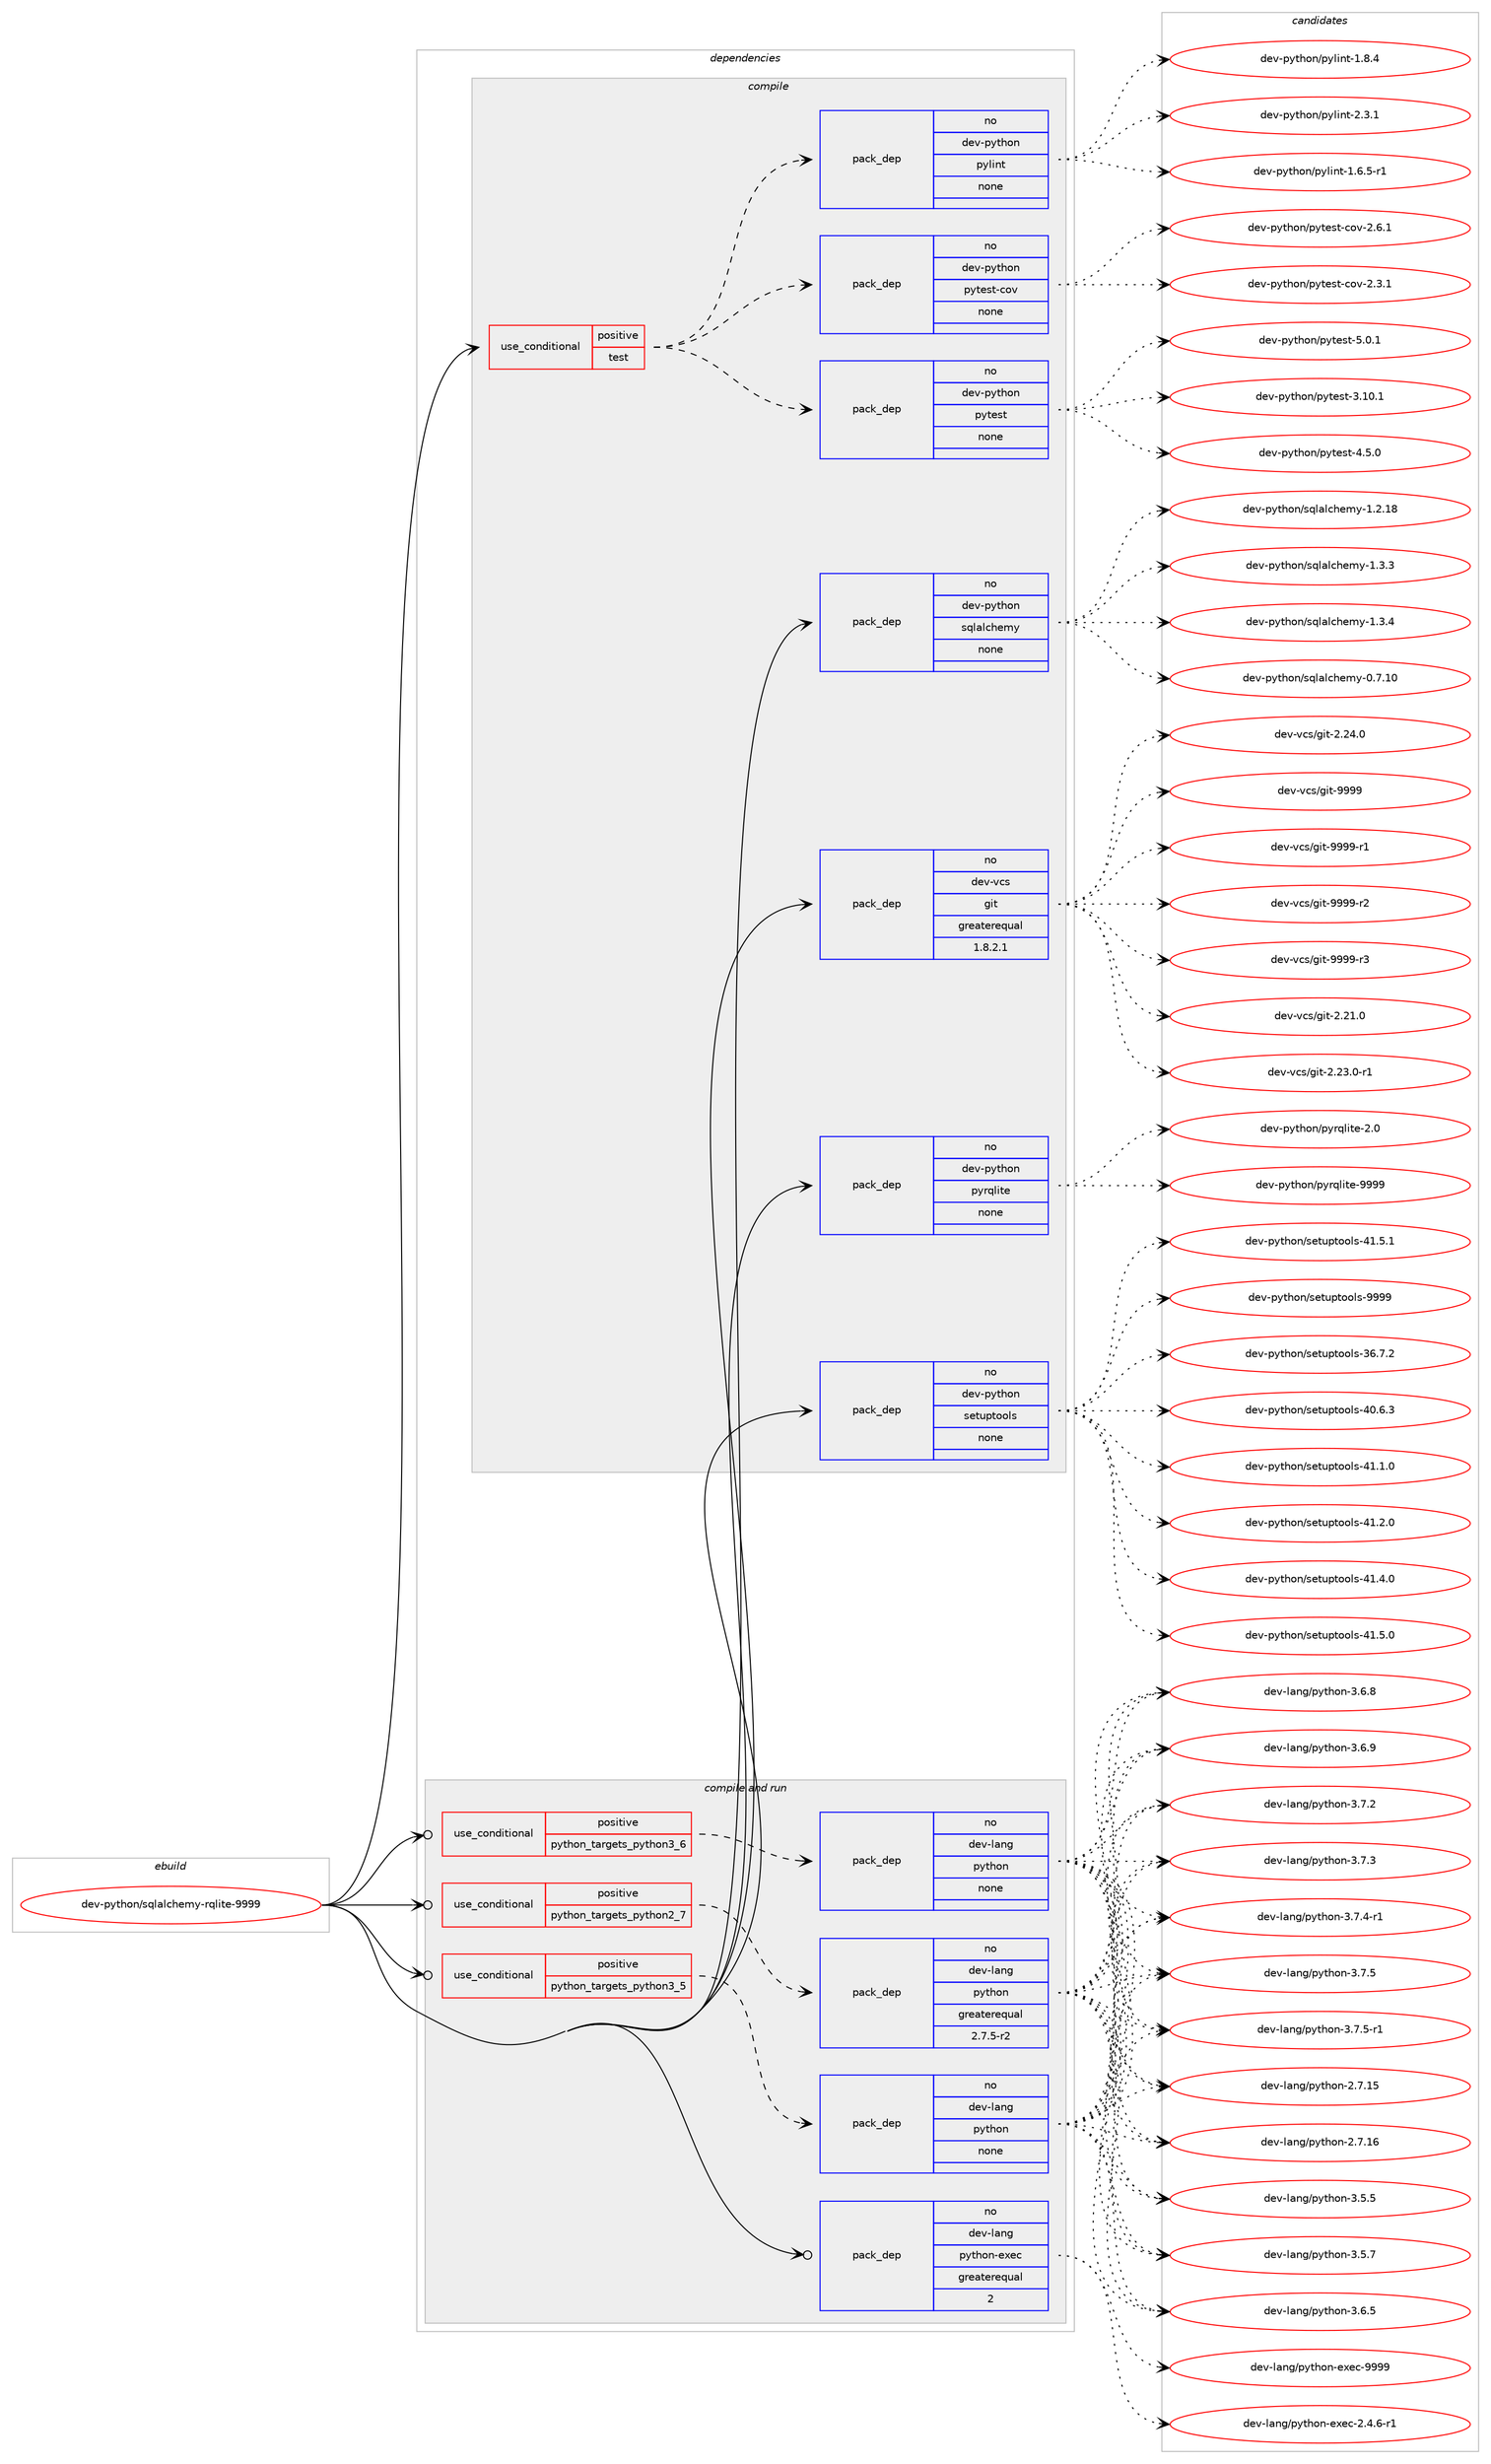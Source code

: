 digraph prolog {

# *************
# Graph options
# *************

newrank=true;
concentrate=true;
compound=true;
graph [rankdir=LR,fontname=Helvetica,fontsize=10,ranksep=1.5];#, ranksep=2.5, nodesep=0.2];
edge  [arrowhead=vee];
node  [fontname=Helvetica,fontsize=10];

# **********
# The ebuild
# **********

subgraph cluster_leftcol {
color=gray;
rank=same;
label=<<i>ebuild</i>>;
id [label="dev-python/sqlalchemy-rqlite-9999", color=red, width=4, href="../dev-python/sqlalchemy-rqlite-9999.svg"];
}

# ****************
# The dependencies
# ****************

subgraph cluster_midcol {
color=gray;
label=<<i>dependencies</i>>;
subgraph cluster_compile {
fillcolor="#eeeeee";
style=filled;
label=<<i>compile</i>>;
subgraph cond149905 {
dependency639013 [label=<<TABLE BORDER="0" CELLBORDER="1" CELLSPACING="0" CELLPADDING="4"><TR><TD ROWSPAN="3" CELLPADDING="10">use_conditional</TD></TR><TR><TD>positive</TD></TR><TR><TD>test</TD></TR></TABLE>>, shape=none, color=red];
subgraph pack477227 {
dependency639014 [label=<<TABLE BORDER="0" CELLBORDER="1" CELLSPACING="0" CELLPADDING="4" WIDTH="220"><TR><TD ROWSPAN="6" CELLPADDING="30">pack_dep</TD></TR><TR><TD WIDTH="110">no</TD></TR><TR><TD>dev-python</TD></TR><TR><TD>pytest</TD></TR><TR><TD>none</TD></TR><TR><TD></TD></TR></TABLE>>, shape=none, color=blue];
}
dependency639013:e -> dependency639014:w [weight=20,style="dashed",arrowhead="vee"];
subgraph pack477228 {
dependency639015 [label=<<TABLE BORDER="0" CELLBORDER="1" CELLSPACING="0" CELLPADDING="4" WIDTH="220"><TR><TD ROWSPAN="6" CELLPADDING="30">pack_dep</TD></TR><TR><TD WIDTH="110">no</TD></TR><TR><TD>dev-python</TD></TR><TR><TD>pytest-cov</TD></TR><TR><TD>none</TD></TR><TR><TD></TD></TR></TABLE>>, shape=none, color=blue];
}
dependency639013:e -> dependency639015:w [weight=20,style="dashed",arrowhead="vee"];
subgraph pack477229 {
dependency639016 [label=<<TABLE BORDER="0" CELLBORDER="1" CELLSPACING="0" CELLPADDING="4" WIDTH="220"><TR><TD ROWSPAN="6" CELLPADDING="30">pack_dep</TD></TR><TR><TD WIDTH="110">no</TD></TR><TR><TD>dev-python</TD></TR><TR><TD>pylint</TD></TR><TR><TD>none</TD></TR><TR><TD></TD></TR></TABLE>>, shape=none, color=blue];
}
dependency639013:e -> dependency639016:w [weight=20,style="dashed",arrowhead="vee"];
}
id:e -> dependency639013:w [weight=20,style="solid",arrowhead="vee"];
subgraph pack477230 {
dependency639017 [label=<<TABLE BORDER="0" CELLBORDER="1" CELLSPACING="0" CELLPADDING="4" WIDTH="220"><TR><TD ROWSPAN="6" CELLPADDING="30">pack_dep</TD></TR><TR><TD WIDTH="110">no</TD></TR><TR><TD>dev-python</TD></TR><TR><TD>pyrqlite</TD></TR><TR><TD>none</TD></TR><TR><TD></TD></TR></TABLE>>, shape=none, color=blue];
}
id:e -> dependency639017:w [weight=20,style="solid",arrowhead="vee"];
subgraph pack477231 {
dependency639018 [label=<<TABLE BORDER="0" CELLBORDER="1" CELLSPACING="0" CELLPADDING="4" WIDTH="220"><TR><TD ROWSPAN="6" CELLPADDING="30">pack_dep</TD></TR><TR><TD WIDTH="110">no</TD></TR><TR><TD>dev-python</TD></TR><TR><TD>setuptools</TD></TR><TR><TD>none</TD></TR><TR><TD></TD></TR></TABLE>>, shape=none, color=blue];
}
id:e -> dependency639018:w [weight=20,style="solid",arrowhead="vee"];
subgraph pack477232 {
dependency639019 [label=<<TABLE BORDER="0" CELLBORDER="1" CELLSPACING="0" CELLPADDING="4" WIDTH="220"><TR><TD ROWSPAN="6" CELLPADDING="30">pack_dep</TD></TR><TR><TD WIDTH="110">no</TD></TR><TR><TD>dev-python</TD></TR><TR><TD>sqlalchemy</TD></TR><TR><TD>none</TD></TR><TR><TD></TD></TR></TABLE>>, shape=none, color=blue];
}
id:e -> dependency639019:w [weight=20,style="solid",arrowhead="vee"];
subgraph pack477233 {
dependency639020 [label=<<TABLE BORDER="0" CELLBORDER="1" CELLSPACING="0" CELLPADDING="4" WIDTH="220"><TR><TD ROWSPAN="6" CELLPADDING="30">pack_dep</TD></TR><TR><TD WIDTH="110">no</TD></TR><TR><TD>dev-vcs</TD></TR><TR><TD>git</TD></TR><TR><TD>greaterequal</TD></TR><TR><TD>1.8.2.1</TD></TR></TABLE>>, shape=none, color=blue];
}
id:e -> dependency639020:w [weight=20,style="solid",arrowhead="vee"];
}
subgraph cluster_compileandrun {
fillcolor="#eeeeee";
style=filled;
label=<<i>compile and run</i>>;
subgraph cond149906 {
dependency639021 [label=<<TABLE BORDER="0" CELLBORDER="1" CELLSPACING="0" CELLPADDING="4"><TR><TD ROWSPAN="3" CELLPADDING="10">use_conditional</TD></TR><TR><TD>positive</TD></TR><TR><TD>python_targets_python2_7</TD></TR></TABLE>>, shape=none, color=red];
subgraph pack477234 {
dependency639022 [label=<<TABLE BORDER="0" CELLBORDER="1" CELLSPACING="0" CELLPADDING="4" WIDTH="220"><TR><TD ROWSPAN="6" CELLPADDING="30">pack_dep</TD></TR><TR><TD WIDTH="110">no</TD></TR><TR><TD>dev-lang</TD></TR><TR><TD>python</TD></TR><TR><TD>greaterequal</TD></TR><TR><TD>2.7.5-r2</TD></TR></TABLE>>, shape=none, color=blue];
}
dependency639021:e -> dependency639022:w [weight=20,style="dashed",arrowhead="vee"];
}
id:e -> dependency639021:w [weight=20,style="solid",arrowhead="odotvee"];
subgraph cond149907 {
dependency639023 [label=<<TABLE BORDER="0" CELLBORDER="1" CELLSPACING="0" CELLPADDING="4"><TR><TD ROWSPAN="3" CELLPADDING="10">use_conditional</TD></TR><TR><TD>positive</TD></TR><TR><TD>python_targets_python3_5</TD></TR></TABLE>>, shape=none, color=red];
subgraph pack477235 {
dependency639024 [label=<<TABLE BORDER="0" CELLBORDER="1" CELLSPACING="0" CELLPADDING="4" WIDTH="220"><TR><TD ROWSPAN="6" CELLPADDING="30">pack_dep</TD></TR><TR><TD WIDTH="110">no</TD></TR><TR><TD>dev-lang</TD></TR><TR><TD>python</TD></TR><TR><TD>none</TD></TR><TR><TD></TD></TR></TABLE>>, shape=none, color=blue];
}
dependency639023:e -> dependency639024:w [weight=20,style="dashed",arrowhead="vee"];
}
id:e -> dependency639023:w [weight=20,style="solid",arrowhead="odotvee"];
subgraph cond149908 {
dependency639025 [label=<<TABLE BORDER="0" CELLBORDER="1" CELLSPACING="0" CELLPADDING="4"><TR><TD ROWSPAN="3" CELLPADDING="10">use_conditional</TD></TR><TR><TD>positive</TD></TR><TR><TD>python_targets_python3_6</TD></TR></TABLE>>, shape=none, color=red];
subgraph pack477236 {
dependency639026 [label=<<TABLE BORDER="0" CELLBORDER="1" CELLSPACING="0" CELLPADDING="4" WIDTH="220"><TR><TD ROWSPAN="6" CELLPADDING="30">pack_dep</TD></TR><TR><TD WIDTH="110">no</TD></TR><TR><TD>dev-lang</TD></TR><TR><TD>python</TD></TR><TR><TD>none</TD></TR><TR><TD></TD></TR></TABLE>>, shape=none, color=blue];
}
dependency639025:e -> dependency639026:w [weight=20,style="dashed",arrowhead="vee"];
}
id:e -> dependency639025:w [weight=20,style="solid",arrowhead="odotvee"];
subgraph pack477237 {
dependency639027 [label=<<TABLE BORDER="0" CELLBORDER="1" CELLSPACING="0" CELLPADDING="4" WIDTH="220"><TR><TD ROWSPAN="6" CELLPADDING="30">pack_dep</TD></TR><TR><TD WIDTH="110">no</TD></TR><TR><TD>dev-lang</TD></TR><TR><TD>python-exec</TD></TR><TR><TD>greaterequal</TD></TR><TR><TD>2</TD></TR></TABLE>>, shape=none, color=blue];
}
id:e -> dependency639027:w [weight=20,style="solid",arrowhead="odotvee"];
}
subgraph cluster_run {
fillcolor="#eeeeee";
style=filled;
label=<<i>run</i>>;
}
}

# **************
# The candidates
# **************

subgraph cluster_choices {
rank=same;
color=gray;
label=<<i>candidates</i>>;

subgraph choice477227 {
color=black;
nodesep=1;
choice100101118451121211161041111104711212111610111511645514649484649 [label="dev-python/pytest-3.10.1", color=red, width=4,href="../dev-python/pytest-3.10.1.svg"];
choice1001011184511212111610411111047112121116101115116455246534648 [label="dev-python/pytest-4.5.0", color=red, width=4,href="../dev-python/pytest-4.5.0.svg"];
choice1001011184511212111610411111047112121116101115116455346484649 [label="dev-python/pytest-5.0.1", color=red, width=4,href="../dev-python/pytest-5.0.1.svg"];
dependency639014:e -> choice100101118451121211161041111104711212111610111511645514649484649:w [style=dotted,weight="100"];
dependency639014:e -> choice1001011184511212111610411111047112121116101115116455246534648:w [style=dotted,weight="100"];
dependency639014:e -> choice1001011184511212111610411111047112121116101115116455346484649:w [style=dotted,weight="100"];
}
subgraph choice477228 {
color=black;
nodesep=1;
choice10010111845112121116104111110471121211161011151164599111118455046514649 [label="dev-python/pytest-cov-2.3.1", color=red, width=4,href="../dev-python/pytest-cov-2.3.1.svg"];
choice10010111845112121116104111110471121211161011151164599111118455046544649 [label="dev-python/pytest-cov-2.6.1", color=red, width=4,href="../dev-python/pytest-cov-2.6.1.svg"];
dependency639015:e -> choice10010111845112121116104111110471121211161011151164599111118455046514649:w [style=dotted,weight="100"];
dependency639015:e -> choice10010111845112121116104111110471121211161011151164599111118455046544649:w [style=dotted,weight="100"];
}
subgraph choice477229 {
color=black;
nodesep=1;
choice10010111845112121116104111110471121211081051101164549465446534511449 [label="dev-python/pylint-1.6.5-r1", color=red, width=4,href="../dev-python/pylint-1.6.5-r1.svg"];
choice1001011184511212111610411111047112121108105110116454946564652 [label="dev-python/pylint-1.8.4", color=red, width=4,href="../dev-python/pylint-1.8.4.svg"];
choice1001011184511212111610411111047112121108105110116455046514649 [label="dev-python/pylint-2.3.1", color=red, width=4,href="../dev-python/pylint-2.3.1.svg"];
dependency639016:e -> choice10010111845112121116104111110471121211081051101164549465446534511449:w [style=dotted,weight="100"];
dependency639016:e -> choice1001011184511212111610411111047112121108105110116454946564652:w [style=dotted,weight="100"];
dependency639016:e -> choice1001011184511212111610411111047112121108105110116455046514649:w [style=dotted,weight="100"];
}
subgraph choice477230 {
color=black;
nodesep=1;
choice100101118451121211161041111104711212111411310810511610145504648 [label="dev-python/pyrqlite-2.0", color=red, width=4,href="../dev-python/pyrqlite-2.0.svg"];
choice10010111845112121116104111110471121211141131081051161014557575757 [label="dev-python/pyrqlite-9999", color=red, width=4,href="../dev-python/pyrqlite-9999.svg"];
dependency639017:e -> choice100101118451121211161041111104711212111411310810511610145504648:w [style=dotted,weight="100"];
dependency639017:e -> choice10010111845112121116104111110471121211141131081051161014557575757:w [style=dotted,weight="100"];
}
subgraph choice477231 {
color=black;
nodesep=1;
choice100101118451121211161041111104711510111611711211611111110811545515446554650 [label="dev-python/setuptools-36.7.2", color=red, width=4,href="../dev-python/setuptools-36.7.2.svg"];
choice100101118451121211161041111104711510111611711211611111110811545524846544651 [label="dev-python/setuptools-40.6.3", color=red, width=4,href="../dev-python/setuptools-40.6.3.svg"];
choice100101118451121211161041111104711510111611711211611111110811545524946494648 [label="dev-python/setuptools-41.1.0", color=red, width=4,href="../dev-python/setuptools-41.1.0.svg"];
choice100101118451121211161041111104711510111611711211611111110811545524946504648 [label="dev-python/setuptools-41.2.0", color=red, width=4,href="../dev-python/setuptools-41.2.0.svg"];
choice100101118451121211161041111104711510111611711211611111110811545524946524648 [label="dev-python/setuptools-41.4.0", color=red, width=4,href="../dev-python/setuptools-41.4.0.svg"];
choice100101118451121211161041111104711510111611711211611111110811545524946534648 [label="dev-python/setuptools-41.5.0", color=red, width=4,href="../dev-python/setuptools-41.5.0.svg"];
choice100101118451121211161041111104711510111611711211611111110811545524946534649 [label="dev-python/setuptools-41.5.1", color=red, width=4,href="../dev-python/setuptools-41.5.1.svg"];
choice10010111845112121116104111110471151011161171121161111111081154557575757 [label="dev-python/setuptools-9999", color=red, width=4,href="../dev-python/setuptools-9999.svg"];
dependency639018:e -> choice100101118451121211161041111104711510111611711211611111110811545515446554650:w [style=dotted,weight="100"];
dependency639018:e -> choice100101118451121211161041111104711510111611711211611111110811545524846544651:w [style=dotted,weight="100"];
dependency639018:e -> choice100101118451121211161041111104711510111611711211611111110811545524946494648:w [style=dotted,weight="100"];
dependency639018:e -> choice100101118451121211161041111104711510111611711211611111110811545524946504648:w [style=dotted,weight="100"];
dependency639018:e -> choice100101118451121211161041111104711510111611711211611111110811545524946524648:w [style=dotted,weight="100"];
dependency639018:e -> choice100101118451121211161041111104711510111611711211611111110811545524946534648:w [style=dotted,weight="100"];
dependency639018:e -> choice100101118451121211161041111104711510111611711211611111110811545524946534649:w [style=dotted,weight="100"];
dependency639018:e -> choice10010111845112121116104111110471151011161171121161111111081154557575757:w [style=dotted,weight="100"];
}
subgraph choice477232 {
color=black;
nodesep=1;
choice1001011184511212111610411111047115113108971089910410110912145484655464948 [label="dev-python/sqlalchemy-0.7.10", color=red, width=4,href="../dev-python/sqlalchemy-0.7.10.svg"];
choice1001011184511212111610411111047115113108971089910410110912145494650464956 [label="dev-python/sqlalchemy-1.2.18", color=red, width=4,href="../dev-python/sqlalchemy-1.2.18.svg"];
choice10010111845112121116104111110471151131089710899104101109121454946514651 [label="dev-python/sqlalchemy-1.3.3", color=red, width=4,href="../dev-python/sqlalchemy-1.3.3.svg"];
choice10010111845112121116104111110471151131089710899104101109121454946514652 [label="dev-python/sqlalchemy-1.3.4", color=red, width=4,href="../dev-python/sqlalchemy-1.3.4.svg"];
dependency639019:e -> choice1001011184511212111610411111047115113108971089910410110912145484655464948:w [style=dotted,weight="100"];
dependency639019:e -> choice1001011184511212111610411111047115113108971089910410110912145494650464956:w [style=dotted,weight="100"];
dependency639019:e -> choice10010111845112121116104111110471151131089710899104101109121454946514651:w [style=dotted,weight="100"];
dependency639019:e -> choice10010111845112121116104111110471151131089710899104101109121454946514652:w [style=dotted,weight="100"];
}
subgraph choice477233 {
color=black;
nodesep=1;
choice10010111845118991154710310511645504650494648 [label="dev-vcs/git-2.21.0", color=red, width=4,href="../dev-vcs/git-2.21.0.svg"];
choice100101118451189911547103105116455046505146484511449 [label="dev-vcs/git-2.23.0-r1", color=red, width=4,href="../dev-vcs/git-2.23.0-r1.svg"];
choice10010111845118991154710310511645504650524648 [label="dev-vcs/git-2.24.0", color=red, width=4,href="../dev-vcs/git-2.24.0.svg"];
choice1001011184511899115471031051164557575757 [label="dev-vcs/git-9999", color=red, width=4,href="../dev-vcs/git-9999.svg"];
choice10010111845118991154710310511645575757574511449 [label="dev-vcs/git-9999-r1", color=red, width=4,href="../dev-vcs/git-9999-r1.svg"];
choice10010111845118991154710310511645575757574511450 [label="dev-vcs/git-9999-r2", color=red, width=4,href="../dev-vcs/git-9999-r2.svg"];
choice10010111845118991154710310511645575757574511451 [label="dev-vcs/git-9999-r3", color=red, width=4,href="../dev-vcs/git-9999-r3.svg"];
dependency639020:e -> choice10010111845118991154710310511645504650494648:w [style=dotted,weight="100"];
dependency639020:e -> choice100101118451189911547103105116455046505146484511449:w [style=dotted,weight="100"];
dependency639020:e -> choice10010111845118991154710310511645504650524648:w [style=dotted,weight="100"];
dependency639020:e -> choice1001011184511899115471031051164557575757:w [style=dotted,weight="100"];
dependency639020:e -> choice10010111845118991154710310511645575757574511449:w [style=dotted,weight="100"];
dependency639020:e -> choice10010111845118991154710310511645575757574511450:w [style=dotted,weight="100"];
dependency639020:e -> choice10010111845118991154710310511645575757574511451:w [style=dotted,weight="100"];
}
subgraph choice477234 {
color=black;
nodesep=1;
choice10010111845108971101034711212111610411111045504655464953 [label="dev-lang/python-2.7.15", color=red, width=4,href="../dev-lang/python-2.7.15.svg"];
choice10010111845108971101034711212111610411111045504655464954 [label="dev-lang/python-2.7.16", color=red, width=4,href="../dev-lang/python-2.7.16.svg"];
choice100101118451089711010347112121116104111110455146534653 [label="dev-lang/python-3.5.5", color=red, width=4,href="../dev-lang/python-3.5.5.svg"];
choice100101118451089711010347112121116104111110455146534655 [label="dev-lang/python-3.5.7", color=red, width=4,href="../dev-lang/python-3.5.7.svg"];
choice100101118451089711010347112121116104111110455146544653 [label="dev-lang/python-3.6.5", color=red, width=4,href="../dev-lang/python-3.6.5.svg"];
choice100101118451089711010347112121116104111110455146544656 [label="dev-lang/python-3.6.8", color=red, width=4,href="../dev-lang/python-3.6.8.svg"];
choice100101118451089711010347112121116104111110455146544657 [label="dev-lang/python-3.6.9", color=red, width=4,href="../dev-lang/python-3.6.9.svg"];
choice100101118451089711010347112121116104111110455146554650 [label="dev-lang/python-3.7.2", color=red, width=4,href="../dev-lang/python-3.7.2.svg"];
choice100101118451089711010347112121116104111110455146554651 [label="dev-lang/python-3.7.3", color=red, width=4,href="../dev-lang/python-3.7.3.svg"];
choice1001011184510897110103471121211161041111104551465546524511449 [label="dev-lang/python-3.7.4-r1", color=red, width=4,href="../dev-lang/python-3.7.4-r1.svg"];
choice100101118451089711010347112121116104111110455146554653 [label="dev-lang/python-3.7.5", color=red, width=4,href="../dev-lang/python-3.7.5.svg"];
choice1001011184510897110103471121211161041111104551465546534511449 [label="dev-lang/python-3.7.5-r1", color=red, width=4,href="../dev-lang/python-3.7.5-r1.svg"];
dependency639022:e -> choice10010111845108971101034711212111610411111045504655464953:w [style=dotted,weight="100"];
dependency639022:e -> choice10010111845108971101034711212111610411111045504655464954:w [style=dotted,weight="100"];
dependency639022:e -> choice100101118451089711010347112121116104111110455146534653:w [style=dotted,weight="100"];
dependency639022:e -> choice100101118451089711010347112121116104111110455146534655:w [style=dotted,weight="100"];
dependency639022:e -> choice100101118451089711010347112121116104111110455146544653:w [style=dotted,weight="100"];
dependency639022:e -> choice100101118451089711010347112121116104111110455146544656:w [style=dotted,weight="100"];
dependency639022:e -> choice100101118451089711010347112121116104111110455146544657:w [style=dotted,weight="100"];
dependency639022:e -> choice100101118451089711010347112121116104111110455146554650:w [style=dotted,weight="100"];
dependency639022:e -> choice100101118451089711010347112121116104111110455146554651:w [style=dotted,weight="100"];
dependency639022:e -> choice1001011184510897110103471121211161041111104551465546524511449:w [style=dotted,weight="100"];
dependency639022:e -> choice100101118451089711010347112121116104111110455146554653:w [style=dotted,weight="100"];
dependency639022:e -> choice1001011184510897110103471121211161041111104551465546534511449:w [style=dotted,weight="100"];
}
subgraph choice477235 {
color=black;
nodesep=1;
choice10010111845108971101034711212111610411111045504655464953 [label="dev-lang/python-2.7.15", color=red, width=4,href="../dev-lang/python-2.7.15.svg"];
choice10010111845108971101034711212111610411111045504655464954 [label="dev-lang/python-2.7.16", color=red, width=4,href="../dev-lang/python-2.7.16.svg"];
choice100101118451089711010347112121116104111110455146534653 [label="dev-lang/python-3.5.5", color=red, width=4,href="../dev-lang/python-3.5.5.svg"];
choice100101118451089711010347112121116104111110455146534655 [label="dev-lang/python-3.5.7", color=red, width=4,href="../dev-lang/python-3.5.7.svg"];
choice100101118451089711010347112121116104111110455146544653 [label="dev-lang/python-3.6.5", color=red, width=4,href="../dev-lang/python-3.6.5.svg"];
choice100101118451089711010347112121116104111110455146544656 [label="dev-lang/python-3.6.8", color=red, width=4,href="../dev-lang/python-3.6.8.svg"];
choice100101118451089711010347112121116104111110455146544657 [label="dev-lang/python-3.6.9", color=red, width=4,href="../dev-lang/python-3.6.9.svg"];
choice100101118451089711010347112121116104111110455146554650 [label="dev-lang/python-3.7.2", color=red, width=4,href="../dev-lang/python-3.7.2.svg"];
choice100101118451089711010347112121116104111110455146554651 [label="dev-lang/python-3.7.3", color=red, width=4,href="../dev-lang/python-3.7.3.svg"];
choice1001011184510897110103471121211161041111104551465546524511449 [label="dev-lang/python-3.7.4-r1", color=red, width=4,href="../dev-lang/python-3.7.4-r1.svg"];
choice100101118451089711010347112121116104111110455146554653 [label="dev-lang/python-3.7.5", color=red, width=4,href="../dev-lang/python-3.7.5.svg"];
choice1001011184510897110103471121211161041111104551465546534511449 [label="dev-lang/python-3.7.5-r1", color=red, width=4,href="../dev-lang/python-3.7.5-r1.svg"];
dependency639024:e -> choice10010111845108971101034711212111610411111045504655464953:w [style=dotted,weight="100"];
dependency639024:e -> choice10010111845108971101034711212111610411111045504655464954:w [style=dotted,weight="100"];
dependency639024:e -> choice100101118451089711010347112121116104111110455146534653:w [style=dotted,weight="100"];
dependency639024:e -> choice100101118451089711010347112121116104111110455146534655:w [style=dotted,weight="100"];
dependency639024:e -> choice100101118451089711010347112121116104111110455146544653:w [style=dotted,weight="100"];
dependency639024:e -> choice100101118451089711010347112121116104111110455146544656:w [style=dotted,weight="100"];
dependency639024:e -> choice100101118451089711010347112121116104111110455146544657:w [style=dotted,weight="100"];
dependency639024:e -> choice100101118451089711010347112121116104111110455146554650:w [style=dotted,weight="100"];
dependency639024:e -> choice100101118451089711010347112121116104111110455146554651:w [style=dotted,weight="100"];
dependency639024:e -> choice1001011184510897110103471121211161041111104551465546524511449:w [style=dotted,weight="100"];
dependency639024:e -> choice100101118451089711010347112121116104111110455146554653:w [style=dotted,weight="100"];
dependency639024:e -> choice1001011184510897110103471121211161041111104551465546534511449:w [style=dotted,weight="100"];
}
subgraph choice477236 {
color=black;
nodesep=1;
choice10010111845108971101034711212111610411111045504655464953 [label="dev-lang/python-2.7.15", color=red, width=4,href="../dev-lang/python-2.7.15.svg"];
choice10010111845108971101034711212111610411111045504655464954 [label="dev-lang/python-2.7.16", color=red, width=4,href="../dev-lang/python-2.7.16.svg"];
choice100101118451089711010347112121116104111110455146534653 [label="dev-lang/python-3.5.5", color=red, width=4,href="../dev-lang/python-3.5.5.svg"];
choice100101118451089711010347112121116104111110455146534655 [label="dev-lang/python-3.5.7", color=red, width=4,href="../dev-lang/python-3.5.7.svg"];
choice100101118451089711010347112121116104111110455146544653 [label="dev-lang/python-3.6.5", color=red, width=4,href="../dev-lang/python-3.6.5.svg"];
choice100101118451089711010347112121116104111110455146544656 [label="dev-lang/python-3.6.8", color=red, width=4,href="../dev-lang/python-3.6.8.svg"];
choice100101118451089711010347112121116104111110455146544657 [label="dev-lang/python-3.6.9", color=red, width=4,href="../dev-lang/python-3.6.9.svg"];
choice100101118451089711010347112121116104111110455146554650 [label="dev-lang/python-3.7.2", color=red, width=4,href="../dev-lang/python-3.7.2.svg"];
choice100101118451089711010347112121116104111110455146554651 [label="dev-lang/python-3.7.3", color=red, width=4,href="../dev-lang/python-3.7.3.svg"];
choice1001011184510897110103471121211161041111104551465546524511449 [label="dev-lang/python-3.7.4-r1", color=red, width=4,href="../dev-lang/python-3.7.4-r1.svg"];
choice100101118451089711010347112121116104111110455146554653 [label="dev-lang/python-3.7.5", color=red, width=4,href="../dev-lang/python-3.7.5.svg"];
choice1001011184510897110103471121211161041111104551465546534511449 [label="dev-lang/python-3.7.5-r1", color=red, width=4,href="../dev-lang/python-3.7.5-r1.svg"];
dependency639026:e -> choice10010111845108971101034711212111610411111045504655464953:w [style=dotted,weight="100"];
dependency639026:e -> choice10010111845108971101034711212111610411111045504655464954:w [style=dotted,weight="100"];
dependency639026:e -> choice100101118451089711010347112121116104111110455146534653:w [style=dotted,weight="100"];
dependency639026:e -> choice100101118451089711010347112121116104111110455146534655:w [style=dotted,weight="100"];
dependency639026:e -> choice100101118451089711010347112121116104111110455146544653:w [style=dotted,weight="100"];
dependency639026:e -> choice100101118451089711010347112121116104111110455146544656:w [style=dotted,weight="100"];
dependency639026:e -> choice100101118451089711010347112121116104111110455146544657:w [style=dotted,weight="100"];
dependency639026:e -> choice100101118451089711010347112121116104111110455146554650:w [style=dotted,weight="100"];
dependency639026:e -> choice100101118451089711010347112121116104111110455146554651:w [style=dotted,weight="100"];
dependency639026:e -> choice1001011184510897110103471121211161041111104551465546524511449:w [style=dotted,weight="100"];
dependency639026:e -> choice100101118451089711010347112121116104111110455146554653:w [style=dotted,weight="100"];
dependency639026:e -> choice1001011184510897110103471121211161041111104551465546534511449:w [style=dotted,weight="100"];
}
subgraph choice477237 {
color=black;
nodesep=1;
choice10010111845108971101034711212111610411111045101120101994550465246544511449 [label="dev-lang/python-exec-2.4.6-r1", color=red, width=4,href="../dev-lang/python-exec-2.4.6-r1.svg"];
choice10010111845108971101034711212111610411111045101120101994557575757 [label="dev-lang/python-exec-9999", color=red, width=4,href="../dev-lang/python-exec-9999.svg"];
dependency639027:e -> choice10010111845108971101034711212111610411111045101120101994550465246544511449:w [style=dotted,weight="100"];
dependency639027:e -> choice10010111845108971101034711212111610411111045101120101994557575757:w [style=dotted,weight="100"];
}
}

}
